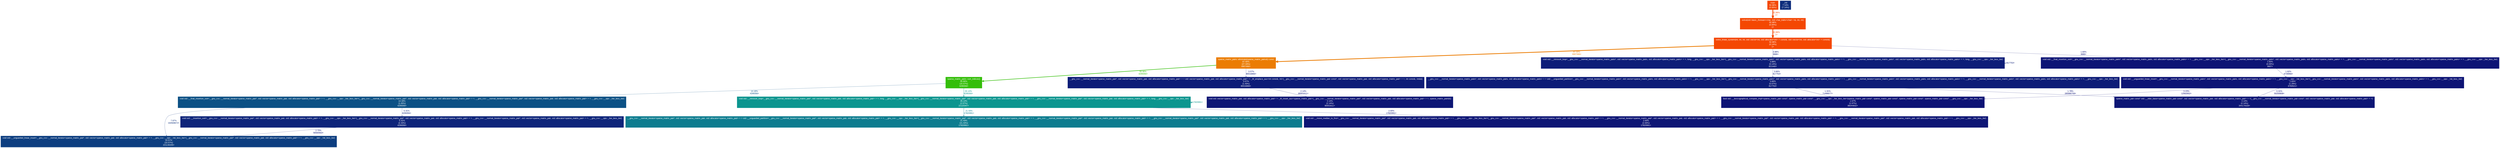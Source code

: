 digraph {
	graph [fontname=Arial, nodesep=0.125, ranksep=0.25];
	node [fontcolor=white, fontname=Arial, height=0, shape=box, style=filled, width=0];
	edge [fontname=Arial];
	1 [color="#f44702", fontcolor="#ffffff", fontsize="10.00", label="main\n92.86%\n(0.00%)"];
	1 -> 3 [arrowsize="0.96", color="#f44702", fontcolor="#f44702", fontsize="10.00", label="92.86%\n1×", labeldistance="3.71", penwidth="3.71"];
	2 [color="#f44702", fontcolor="#ffffff", fontsize="10.00", label="solve_linear_system(int, int, int, std::vector<int, std::allocator<int> > const&, std::vector<int, std::allocator<int> > const&)\n92.86%\n(0.14%)\n1×"];
	2 -> 4 [arrowsize="0.93", color="#eb7c03", fontcolor="#eb7c03", fontsize="10.00", label="87.00%\n6907466×", labeldistance="3.48", penwidth="3.48"];
	2 -> 12 [arrowsize="0.35", color="#0d1d78", fontcolor="#0d1d78", fontsize="10.00", label="3.88%\n3686×", labeldistance="0.50", penwidth="0.50"];
	2 -> 18 [arrowsize="0.35", color="#0d1475", fontcolor="#0d1475", fontsize="10.00", label="1.83%\n3686×", labeldistance="0.50", penwidth="0.50"];
	3 [color="#f44702", fontcolor="#ffffff", fontsize="10.00", label="solve(std::basic_ifstream<char, std::char_traits<char> >&, int, int)\n92.86%\n(0.00%)\n1×"];
	3 -> 2 [arrowsize="0.96", color="#f44702", fontcolor="#f44702", fontsize="10.00", label="92.86%\n1×", labeldistance="3.71", penwidth="3.71"];
	4 [color="#eb7c03", fontcolor="#ffffff", fontsize="10.00", label="sparse_matrix_pairs::eliminate(sparse_matrix_pairs&) const\n87.00%\n(27.43%)\n6907466×"];
	4 -> 5 [arrowsize="0.75", color="#34be09", fontcolor="#34be09", fontsize="10.00", label="55.90%\n4299356×", labeldistance="2.24", penwidth="2.24"];
	4 -> 14 [arrowsize="0.35", color="#0d1c77", fontcolor="#0d1c77", fontsize="10.00", label="3.57%\n80016866×", labeldistance="0.50", penwidth="0.50"];
	5 [color="#34be09", fontcolor="#ffffff", fontsize="10.00", label="sparse_matrix_pairs::sort_indices()\n55.90%\n(15.57%)\n4299356×"];
	5 -> 6 [arrowsize="0.51", color="#0c958f", fontcolor="#0c958f", fontsize="10.00", label="26.14%\n4299356×", labeldistance="1.05", penwidth="1.05"];
	5 -> 8 [arrowsize="0.38", color="#0c5185", fontcolor="#0c5185", fontsize="10.00", label="14.18%\n4299356×", labeldistance="0.57", penwidth="0.57"];
	6 [color="#0c958f", fontcolor="#ffffff", fontsize="10.00", label="void std::__introsort_loop<__gnu_cxx::__normal_iterator<sparse_matrix_pair*, std::vector<sparse_matrix_pair, std::allocator<sparse_matrix_pair> > >, long, __gnu_cxx::__ops::_Iter_less_iter>(__gnu_cxx::__normal_iterator<sparse_matrix_pair*, std::vector<sparse_matrix_pair, std::allocator<sparse_matrix_pair> > >, __gnu_cxx::__normal_iterator<sparse_matrix_pair*, std::vector<sparse_matrix_pair, std::allocator<sparse_matrix_pair> > >, long, __gnu_cxx::__ops::_Iter_less_iter)\n26.14%\n(2.57%)\n22120347×"];
	6 -> 6 [arrowsize="0.51", color="#0c958f", fontcolor="#0c958f", fontsize="10.00", label="17820991×", labeldistance="1.05", penwidth="1.05"];
	6 -> 7 [arrowsize="0.46", color="#0c7c8f", fontcolor="#0c7c8f", fontsize="10.00", label="21.43%\n17820991×", labeldistance="0.86", penwidth="0.86"];
	6 -> 17 [arrowsize="0.35", color="#0d1575", fontcolor="#0d1575", fontsize="10.00", label="2.00%\n17820991×", labeldistance="0.50", penwidth="0.50"];
	7 [color="#0c7c8f", fontcolor="#ffffff", fontsize="10.00", label="__gnu_cxx::__normal_iterator<sparse_matrix_pair*, std::vector<sparse_matrix_pair, std::allocator<sparse_matrix_pair> > > std::__unguarded_partition<__gnu_cxx::__normal_iterator<sparse_matrix_pair*, std::vector<sparse_matrix_pair, std::allocator<sparse_matrix_pair> > >, __gnu_cxx::__ops::_Iter_less_iter>(__gnu_cxx::__normal_iterator<sparse_matrix_pair*, std::vector<sparse_matrix_pair, std::allocator<sparse_matrix_pair> > >, __gnu_cxx::__normal_iterator<sparse_matrix_pair*, std::vector<sparse_matrix_pair, std::allocator<sparse_matrix_pair> > >, __gnu_cxx::__normal_iterator<sparse_matrix_pair*, std::vector<sparse_matrix_pair, std::allocator<sparse_matrix_pair> > >, __gnu_cxx::__ops::_Iter_less_iter)\n21.43%\n(21.43%)\n17820991×"];
	8 [color="#0c5185", fontcolor="#ffffff", fontsize="10.00", label="void std::__final_insertion_sort<__gnu_cxx::__normal_iterator<sparse_matrix_pair*, std::vector<sparse_matrix_pair, std::allocator<sparse_matrix_pair> > >, __gnu_cxx::__ops::_Iter_less_iter>(__gnu_cxx::__normal_iterator<sparse_matrix_pair*, std::vector<sparse_matrix_pair, std::allocator<sparse_matrix_pair> > >, __gnu_cxx::__normal_iterator<sparse_matrix_pair*, std::vector<sparse_matrix_pair, std::allocator<sparse_matrix_pair> > >, __gnu_cxx::__ops::_Iter_less_iter)\n14.18%\n(1.00%)\n4299356×"];
	8 -> 9 [arrowsize="0.35", color="#0d307d", fontcolor="#0d307d", fontsize="10.00", label="7.87%\n164569672×", labeldistance="0.50", penwidth="0.50"];
	8 -> 11 [arrowsize="0.35", color="#0d247a", fontcolor="#0d247a", fontsize="10.00", label="5.31%\n4299356×", labeldistance="0.50", penwidth="0.50"];
	9 [color="#0d3e80", fontcolor="#ffffff", fontsize="10.00", label="void std::__unguarded_linear_insert<__gnu_cxx::__normal_iterator<sparse_matrix_pair*, std::vector<sparse_matrix_pair, std::allocator<sparse_matrix_pair> > >, __gnu_cxx::__ops::_Val_less_iter>(__gnu_cxx::__normal_iterator<sparse_matrix_pair*, std::vector<sparse_matrix_pair, std::allocator<sparse_matrix_pair> > >, __gnu_cxx::__ops::_Val_less_iter)\n10.57%\n(10.57%)\n221130235×"];
	10 [color="#0d2c7c", fontcolor="#ffffff", fontsize="10.00", label="_init\n7.14%\n(7.14%)"];
	11 [color="#0d247a", fontcolor="#ffffff", fontsize="10.00", label="void std::__insertion_sort<__gnu_cxx::__normal_iterator<sparse_matrix_pair*, std::vector<sparse_matrix_pair, std::allocator<sparse_matrix_pair> > >, __gnu_cxx::__ops::_Iter_less_iter>(__gnu_cxx::__normal_iterator<sparse_matrix_pair*, std::vector<sparse_matrix_pair, std::allocator<sparse_matrix_pair> > >, __gnu_cxx::__normal_iterator<sparse_matrix_pair*, std::vector<sparse_matrix_pair, std::allocator<sparse_matrix_pair> > >, __gnu_cxx::__ops::_Iter_less_iter)\n5.31%\n(2.43%)\n4299356×"];
	11 -> 9 [arrowsize="0.35", color="#0d1876", fontcolor="#0d1876", fontsize="10.00", label="2.70%\n56560563×", labeldistance="0.50", penwidth="0.50"];
	12 [color="#0d1d78", fontcolor="#ffffff", fontsize="10.00", label="void std::__introsort_loop<__gnu_cxx::__normal_iterator<sparse_matrix_pairs*, std::vector<sparse_matrix_pairs, std::allocator<sparse_matrix_pairs> > >, long, __gnu_cxx::__ops::_Iter_less_iter>(__gnu_cxx::__normal_iterator<sparse_matrix_pairs*, std::vector<sparse_matrix_pairs, std::allocator<sparse_matrix_pairs> > >, __gnu_cxx::__normal_iterator<sparse_matrix_pairs*, std::vector<sparse_matrix_pairs, std::allocator<sparse_matrix_pairs> > >, long, __gnu_cxx::__ops::_Iter_less_iter)\n3.88%\n(0.14%)\n821440×"];
	12 -> 12 [arrowsize="0.35", color="#0d1d78", fontcolor="#0d1d78", fontsize="10.00", label="817753×", labeldistance="0.50", penwidth="0.50"];
	12 -> 13 [arrowsize="0.35", color="#0d1c77", fontcolor="#0d1c77", fontsize="10.00", label="3.66%\n817753×", labeldistance="0.50", penwidth="0.50"];
	13 [color="#0d1c77", fontcolor="#ffffff", fontsize="10.00", label="__gnu_cxx::__normal_iterator<sparse_matrix_pairs*, std::vector<sparse_matrix_pairs, std::allocator<sparse_matrix_pairs> > > std::__unguarded_partition<__gnu_cxx::__normal_iterator<sparse_matrix_pairs*, std::vector<sparse_matrix_pairs, std::allocator<sparse_matrix_pairs> > >, __gnu_cxx::__ops::_Iter_less_iter>(__gnu_cxx::__normal_iterator<sparse_matrix_pairs*, std::vector<sparse_matrix_pairs, std::allocator<sparse_matrix_pairs> > >, __gnu_cxx::__normal_iterator<sparse_matrix_pairs*, std::vector<sparse_matrix_pairs, std::allocator<sparse_matrix_pairs> > >, __gnu_cxx::__normal_iterator<sparse_matrix_pairs*, std::vector<sparse_matrix_pairs, std::allocator<sparse_matrix_pairs> > >, __gnu_cxx::__ops::_Iter_less_iter)\n3.66%\n(0.57%)\n817753×"];
	13 -> 15 [arrowsize="0.35", color="#0d1475", fontcolor="#0d1475", fontsize="10.00", label="1.78%\n285986708×", labeldistance="0.50", penwidth="0.50"];
	13 -> 20 [arrowsize="0.35", color="#0d1274", fontcolor="#0d1274", fontsize="10.00", label="1.31%\n71496677×", labeldistance="0.50", penwidth="0.50"];
	14 [color="#0d1c77", fontcolor="#ffffff", fontsize="10.00", label="__gnu_cxx::__normal_iterator<sparse_matrix_pair*, std::vector<sparse_matrix_pair, std::allocator<sparse_matrix_pair> > > std::vector<sparse_matrix_pair, std::allocator<sparse_matrix_pair> >::_M_emplace_aux<int const&, int>(__gnu_cxx::__normal_iterator<sparse_matrix_pair const*, std::vector<sparse_matrix_pair, std::allocator<sparse_matrix_pair> > >, int const&, int&&)\n3.57%\n(1.43%)\n80016866×"];
	14 -> 16 [arrowsize="0.35", color="#0d1675", fontcolor="#0d1675", fontsize="10.00", label="2.14%\n80001611×", labeldistance="0.50", penwidth="0.50"];
	15 [color="#0d1675", fontcolor="#ffffff", fontsize="10.00", label="sparse_matrix_pair const* std::__niter_base<sparse_matrix_pair const*, std::vector<sparse_matrix_pair, std::allocator<sparse_matrix_pair> > >(__gnu_cxx::__normal_iterator<sparse_matrix_pair const*, std::vector<sparse_matrix_pair, std::allocator<sparse_matrix_pair> > >)\n2.14%\n(2.14%)\n344179328×"];
	16 [color="#0d1675", fontcolor="#ffffff", fontsize="10.00", label="void std::vector<sparse_matrix_pair, std::allocator<sparse_matrix_pair> >::_M_insert_aux<sparse_matrix_pair>(__gnu_cxx::__normal_iterator<sparse_matrix_pair*, std::vector<sparse_matrix_pair, std::allocator<sparse_matrix_pair> > >, sparse_matrix_pair&&)\n2.14%\n(2.14%)\n80001611×"];
	17 [color="#0d1575", fontcolor="#ffffff", fontsize="10.00", label="void std::__move_median_to_first<__gnu_cxx::__normal_iterator<sparse_matrix_pair*, std::vector<sparse_matrix_pair, std::allocator<sparse_matrix_pair> > >, __gnu_cxx::__ops::_Iter_less_iter>(__gnu_cxx::__normal_iterator<sparse_matrix_pair*, std::vector<sparse_matrix_pair, std::allocator<sparse_matrix_pair> > >, __gnu_cxx::__normal_iterator<sparse_matrix_pair*, std::vector<sparse_matrix_pair, std::allocator<sparse_matrix_pair> > >, __gnu_cxx::__normal_iterator<sparse_matrix_pair*, std::vector<sparse_matrix_pair, std::allocator<sparse_matrix_pair> > >, __gnu_cxx::__normal_iterator<sparse_matrix_pair*, std::vector<sparse_matrix_pair, std::allocator<sparse_matrix_pair> > >, __gnu_cxx::__ops::_Iter_less_iter)\n2.00%\n(2.00%)\n17820991×"];
	18 [color="#0d1475", fontcolor="#ffffff", fontsize="10.00", label="void std::__final_insertion_sort<__gnu_cxx::__normal_iterator<sparse_matrix_pairs*, std::vector<sparse_matrix_pairs, std::allocator<sparse_matrix_pairs> > >, __gnu_cxx::__ops::_Iter_less_iter>(__gnu_cxx::__normal_iterator<sparse_matrix_pairs*, std::vector<sparse_matrix_pairs, std::allocator<sparse_matrix_pairs> > >, __gnu_cxx::__normal_iterator<sparse_matrix_pairs*, std::vector<sparse_matrix_pairs, std::allocator<sparse_matrix_pairs> > >, __gnu_cxx::__ops::_Iter_less_iter)\n1.83%\n(0.00%)\n3687×"];
	18 -> 19 [arrowsize="0.35", color="#0d1475", fontcolor="#0d1475", fontsize="10.00", label="1.82%\n6739956×", labeldistance="0.50", penwidth="0.50"];
	19 [color="#0d1475", fontcolor="#ffffff", fontsize="10.00", label="void std::__unguarded_linear_insert<__gnu_cxx::__normal_iterator<sparse_matrix_pairs*, std::vector<sparse_matrix_pairs, std::allocator<sparse_matrix_pairs> > >, __gnu_cxx::__ops::_Val_less_iter>(__gnu_cxx::__normal_iterator<sparse_matrix_pairs*, std::vector<sparse_matrix_pairs, std::allocator<sparse_matrix_pairs> > >, __gnu_cxx::__ops::_Val_less_iter)\n1.83%\n(1.29%)\n6783521×"];
	19 -> 15 [arrowsize="0.35", color="#0d0e73", fontcolor="#0d0e73", fontsize="10.00", label="0.31%\n50250608×", labeldistance="0.50", penwidth="0.50"];
	19 -> 20 [arrowsize="0.35", color="#0d0e73", fontcolor="#0d0e73", fontsize="10.00", label="0.23%\n12562652×", labeldistance="0.50", penwidth="0.50"];
	20 [color="#0d1375", fontcolor="#ffffff", fontsize="10.00", label="bool std::__lexicographical_compare_impl<sparse_matrix_pair const*, sparse_matrix_pair const*, __gnu_cxx::__ops::_Iter_less_iter>(sparse_matrix_pair const*, sparse_matrix_pair const*, sparse_matrix_pair const*, sparse_matrix_pair const*, __gnu_cxx::__ops::_Iter_less_iter)\n1.57%\n(1.57%)\n86044832×"];
}
